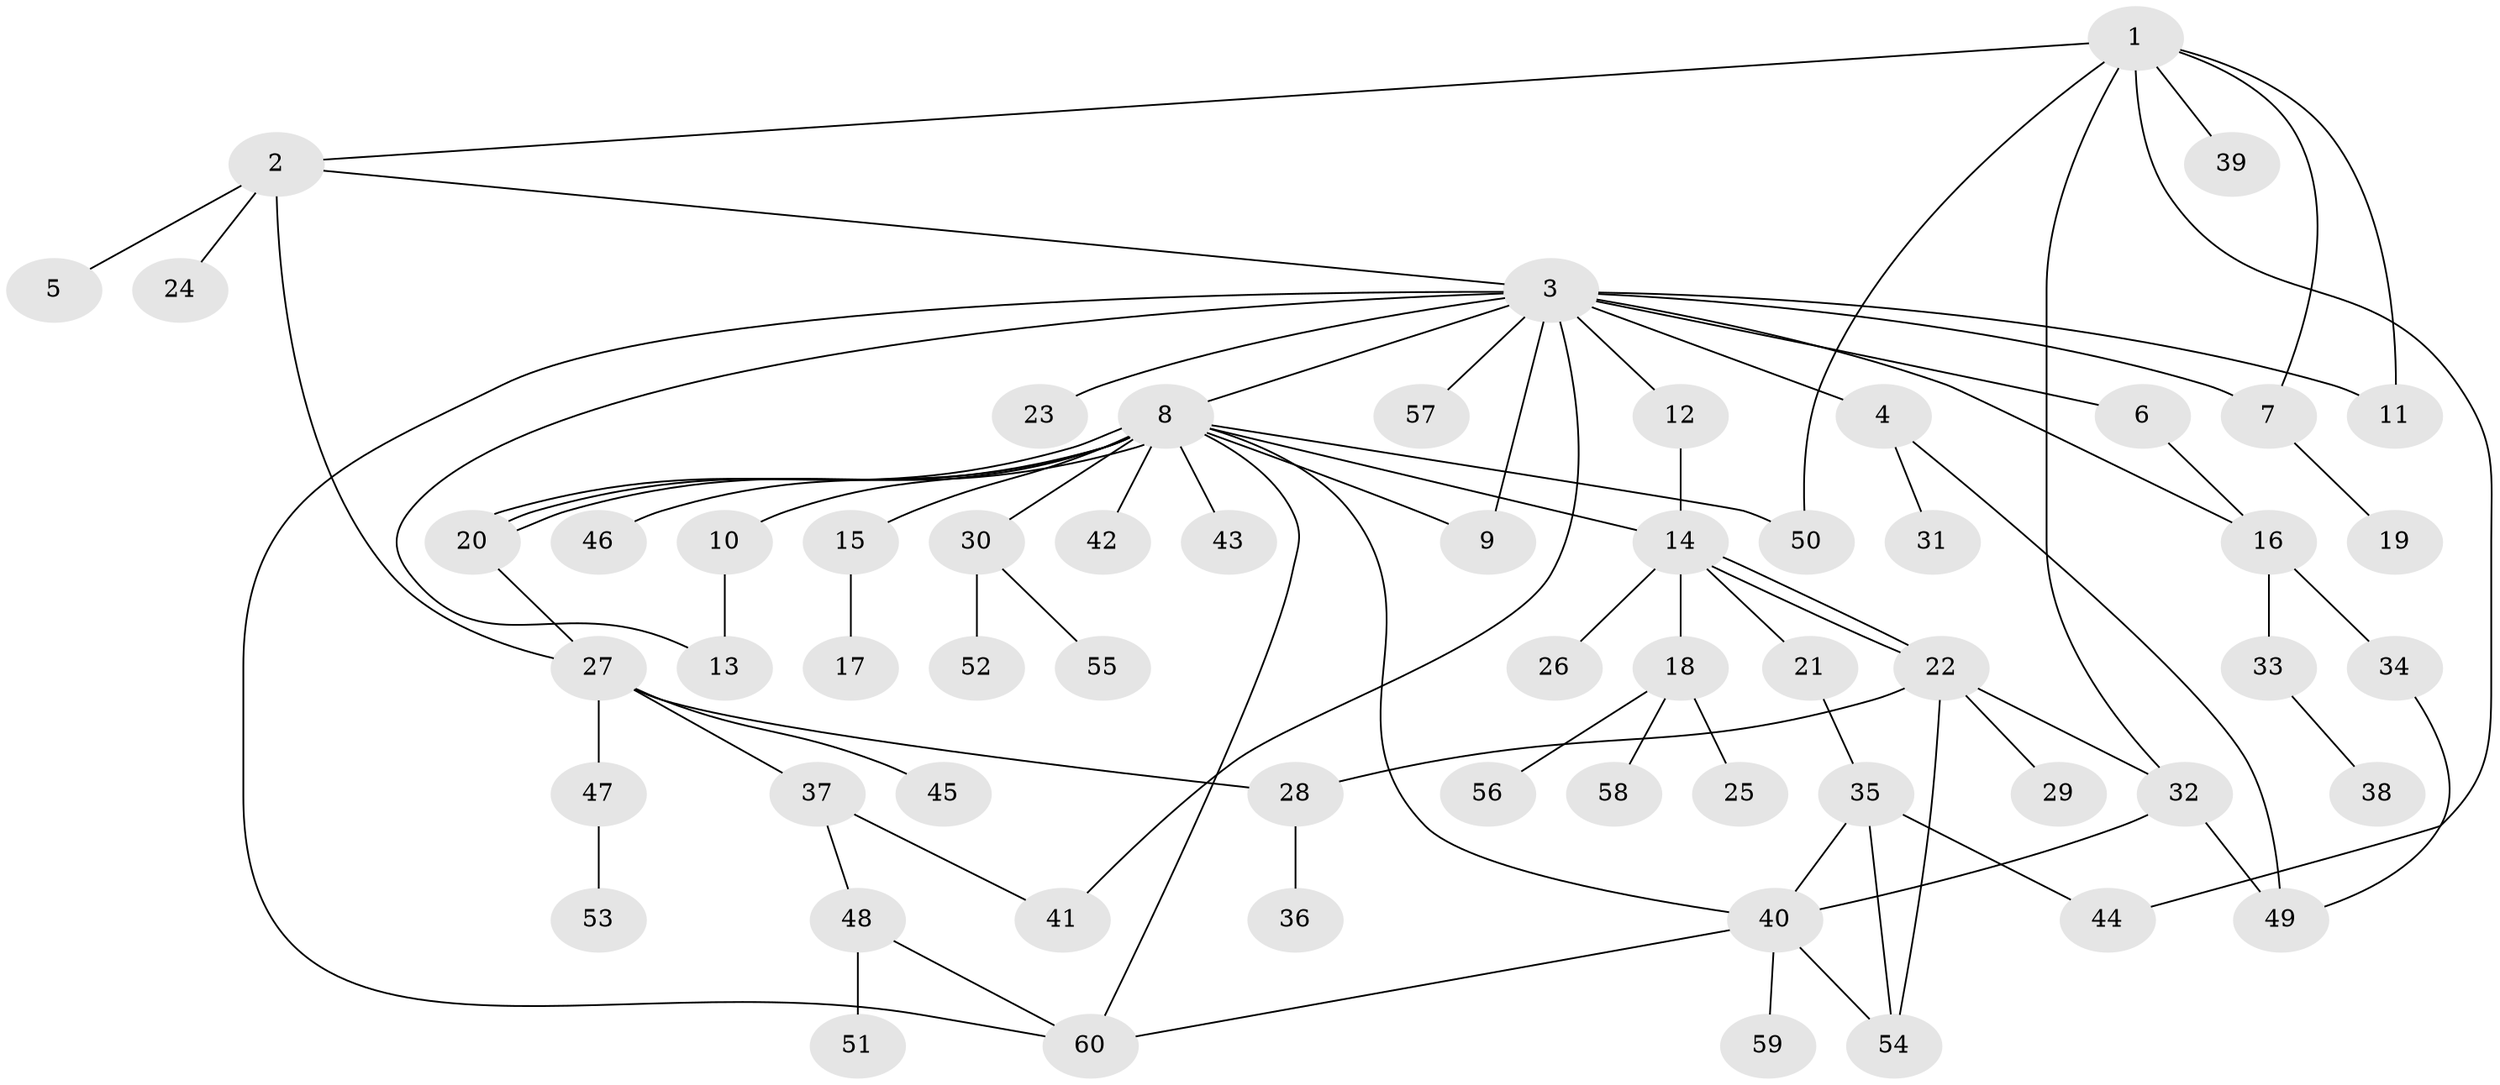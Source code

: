 // Generated by graph-tools (version 1.1) at 2025/14/03/09/25 04:14:27]
// undirected, 60 vertices, 83 edges
graph export_dot {
graph [start="1"]
  node [color=gray90,style=filled];
  1;
  2;
  3;
  4;
  5;
  6;
  7;
  8;
  9;
  10;
  11;
  12;
  13;
  14;
  15;
  16;
  17;
  18;
  19;
  20;
  21;
  22;
  23;
  24;
  25;
  26;
  27;
  28;
  29;
  30;
  31;
  32;
  33;
  34;
  35;
  36;
  37;
  38;
  39;
  40;
  41;
  42;
  43;
  44;
  45;
  46;
  47;
  48;
  49;
  50;
  51;
  52;
  53;
  54;
  55;
  56;
  57;
  58;
  59;
  60;
  1 -- 2;
  1 -- 7;
  1 -- 11;
  1 -- 32;
  1 -- 39;
  1 -- 44;
  1 -- 50;
  2 -- 3;
  2 -- 5;
  2 -- 24;
  2 -- 27;
  3 -- 4;
  3 -- 6;
  3 -- 7;
  3 -- 8;
  3 -- 9;
  3 -- 11;
  3 -- 12;
  3 -- 13;
  3 -- 16;
  3 -- 23;
  3 -- 41;
  3 -- 57;
  3 -- 60;
  4 -- 31;
  4 -- 49;
  6 -- 16;
  7 -- 19;
  8 -- 9;
  8 -- 10;
  8 -- 14;
  8 -- 15;
  8 -- 20;
  8 -- 20;
  8 -- 20;
  8 -- 30;
  8 -- 40;
  8 -- 42;
  8 -- 43;
  8 -- 46;
  8 -- 50;
  8 -- 60;
  10 -- 13;
  12 -- 14;
  14 -- 18;
  14 -- 21;
  14 -- 22;
  14 -- 22;
  14 -- 26;
  15 -- 17;
  16 -- 33;
  16 -- 34;
  18 -- 25;
  18 -- 56;
  18 -- 58;
  20 -- 27;
  21 -- 35;
  22 -- 28;
  22 -- 29;
  22 -- 32;
  22 -- 54;
  27 -- 28;
  27 -- 37;
  27 -- 45;
  27 -- 47;
  28 -- 36;
  30 -- 52;
  30 -- 55;
  32 -- 40;
  32 -- 49;
  33 -- 38;
  34 -- 49;
  35 -- 40;
  35 -- 44;
  35 -- 54;
  37 -- 41;
  37 -- 48;
  40 -- 54;
  40 -- 59;
  40 -- 60;
  47 -- 53;
  48 -- 51;
  48 -- 60;
}
